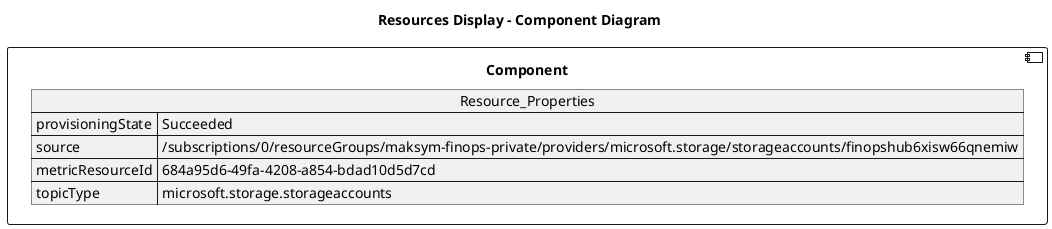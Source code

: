 @startuml

title Resources Display - Component Diagram

component Component {

json  Resource_Properties {
  "provisioningState": "Succeeded",
  "source": "/subscriptions/0/resourceGroups/maksym-finops-private/providers/microsoft.storage/storageaccounts/finopshub6xisw66qnemiw",
  "metricResourceId": "684a95d6-49fa-4208-a854-bdad10d5d7cd",
  "topicType": "microsoft.storage.storageaccounts"
}
}
@enduml
